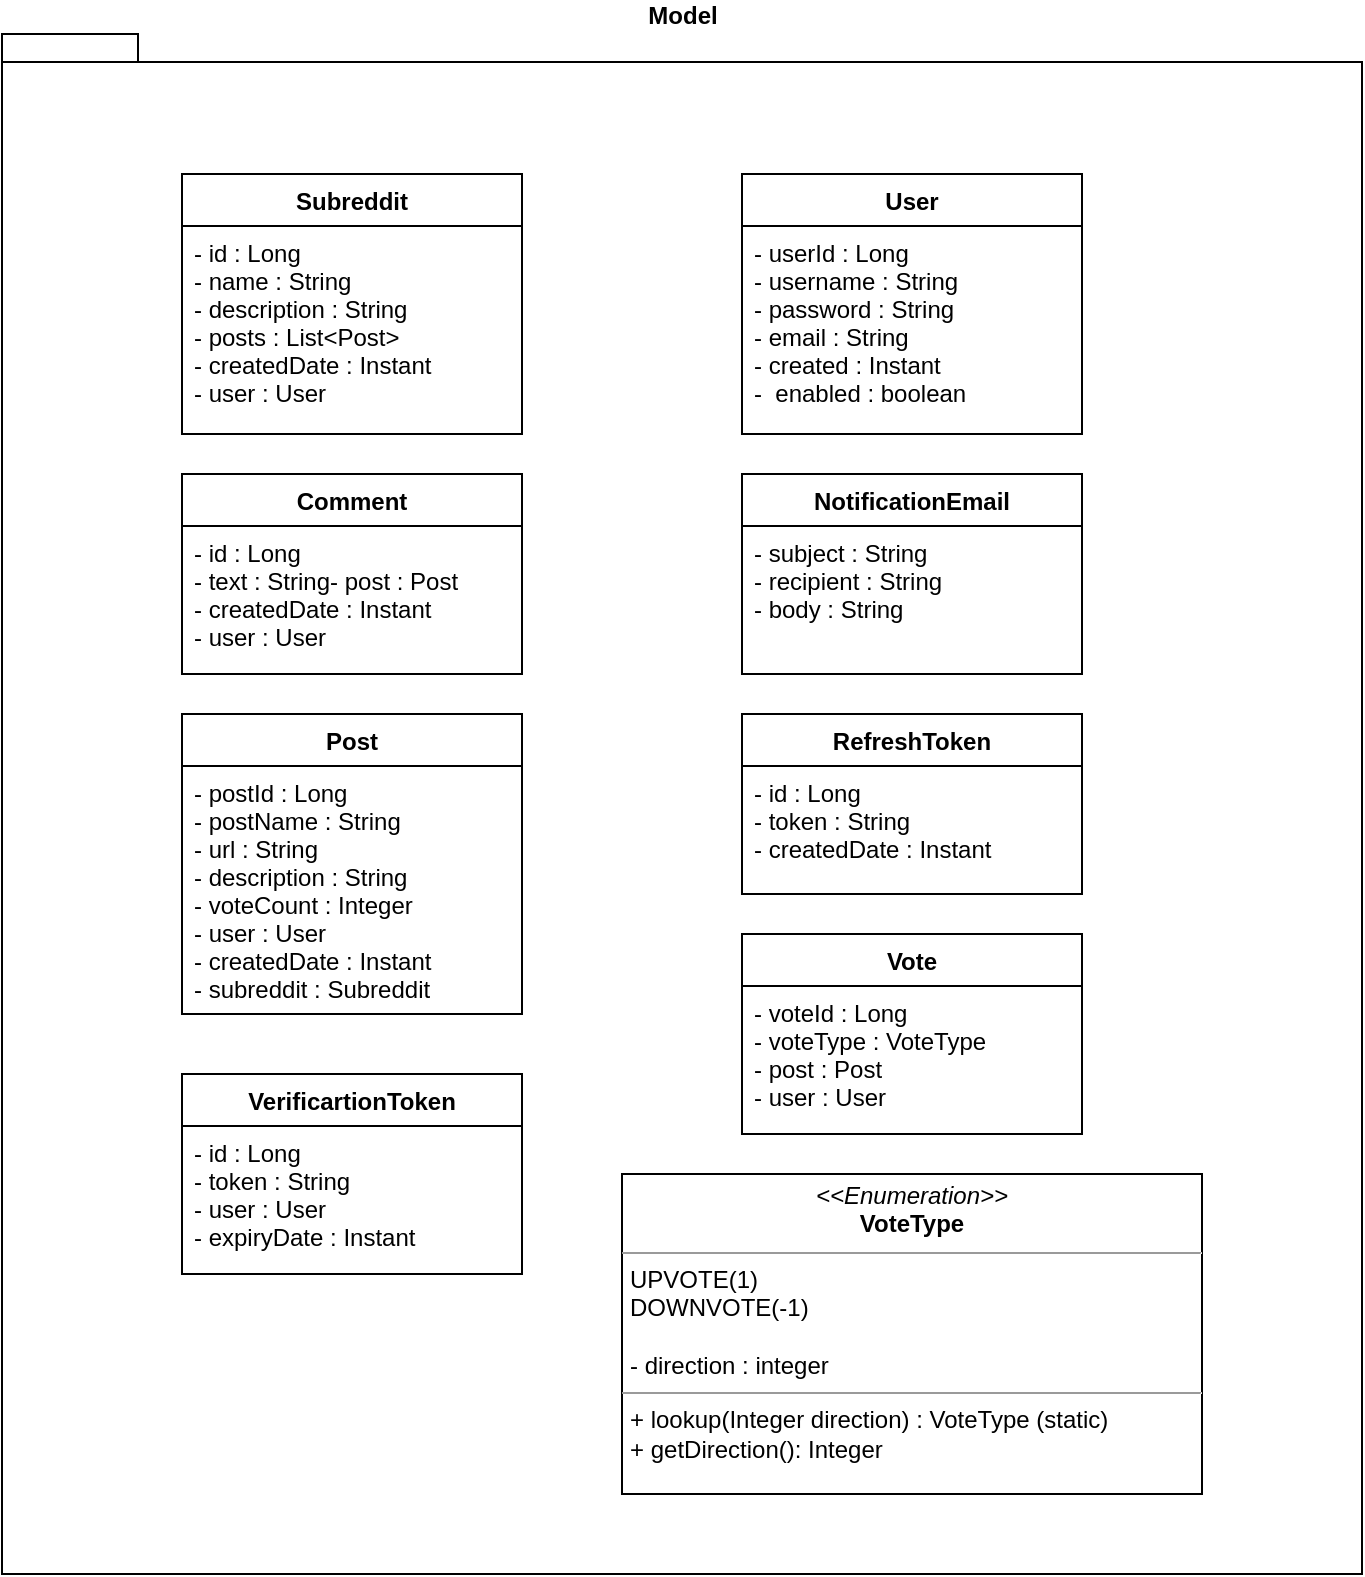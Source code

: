 <mxfile version="14.6.6" type="github" pages="8">
  <diagram id="C5RBs43oDa-KdzZeNtuy" name="Model">
    <mxGraphModel dx="870" dy="486" grid="1" gridSize="10" guides="1" tooltips="1" connect="1" arrows="1" fold="1" page="1" pageScale="1" pageWidth="827" pageHeight="1169" math="0" shadow="0">
      <root>
        <mxCell id="WIyWlLk6GJQsqaUBKTNV-0" />
        <mxCell id="WIyWlLk6GJQsqaUBKTNV-1" parent="WIyWlLk6GJQsqaUBKTNV-0" />
        <mxCell id="0" value="Model" style="shape=folder;fontStyle=1;spacingTop=10;tabWidth=40;tabHeight=14;tabPosition=left;html=1;fillColor=none;labelPosition=center;verticalLabelPosition=top;align=center;verticalAlign=bottom;" parent="WIyWlLk6GJQsqaUBKTNV-1" vertex="1">
          <mxGeometry x="74" y="40" width="680" height="770" as="geometry" />
        </mxCell>
        <mxCell id="KnY3R8ZpVALi4FLhmtvJ-1" value="Subreddit" style="swimlane;fontStyle=1;align=center;verticalAlign=top;childLayout=stackLayout;horizontal=1;startSize=26;horizontalStack=0;resizeParent=1;resizeParentMax=0;resizeLast=0;collapsible=1;marginBottom=0;" parent="WIyWlLk6GJQsqaUBKTNV-1" vertex="1">
          <mxGeometry x="164" y="110" width="170" height="130" as="geometry" />
        </mxCell>
        <mxCell id="KnY3R8ZpVALi4FLhmtvJ-2" value="- id : Long&#xa;- name : String&#xa;- description : String&#xa;- posts : List&lt;Post&gt;&#xa;- createdDate : Instant&#xa;- user : User&#xa;&#xa;" style="text;strokeColor=none;fillColor=none;align=left;verticalAlign=top;spacingLeft=4;spacingRight=4;overflow=hidden;rotatable=0;points=[[0,0.5],[1,0.5]];portConstraint=eastwest;" parent="KnY3R8ZpVALi4FLhmtvJ-1" vertex="1">
          <mxGeometry y="26" width="170" height="104" as="geometry" />
        </mxCell>
        <mxCell id="KnY3R8ZpVALi4FLhmtvJ-7" value="User" style="swimlane;fontStyle=1;align=center;verticalAlign=top;childLayout=stackLayout;horizontal=1;startSize=26;horizontalStack=0;resizeParent=1;resizeParentMax=0;resizeLast=0;collapsible=1;marginBottom=0;" parent="WIyWlLk6GJQsqaUBKTNV-1" vertex="1">
          <mxGeometry x="444" y="110" width="170" height="130" as="geometry" />
        </mxCell>
        <mxCell id="KnY3R8ZpVALi4FLhmtvJ-8" value="- userId : Long&#xa;- username : String&#xa;- password : String&#xa;- email : String&#xa;- created : Instant&#xa;-  enabled : boolean" style="text;strokeColor=none;fillColor=none;align=left;verticalAlign=top;spacingLeft=4;spacingRight=4;overflow=hidden;rotatable=0;points=[[0,0.5],[1,0.5]];portConstraint=eastwest;" parent="KnY3R8ZpVALi4FLhmtvJ-7" vertex="1">
          <mxGeometry y="26" width="170" height="104" as="geometry" />
        </mxCell>
        <mxCell id="KnY3R8ZpVALi4FLhmtvJ-10" value="Comment" style="swimlane;fontStyle=1;align=center;verticalAlign=top;childLayout=stackLayout;horizontal=1;startSize=26;horizontalStack=0;resizeParent=1;resizeParentMax=0;resizeLast=0;collapsible=1;marginBottom=0;" parent="WIyWlLk6GJQsqaUBKTNV-1" vertex="1">
          <mxGeometry x="164" y="260" width="170" height="100" as="geometry" />
        </mxCell>
        <mxCell id="KnY3R8ZpVALi4FLhmtvJ-11" value="- id : Long &#xa;- text : String- post : Post&#xa;- createdDate : Instant&#xa;- user : User" style="text;strokeColor=none;fillColor=none;align=left;verticalAlign=top;spacingLeft=4;spacingRight=4;overflow=hidden;rotatable=0;points=[[0,0.5],[1,0.5]];portConstraint=eastwest;" parent="KnY3R8ZpVALi4FLhmtvJ-10" vertex="1">
          <mxGeometry y="26" width="170" height="74" as="geometry" />
        </mxCell>
        <mxCell id="KnY3R8ZpVALi4FLhmtvJ-12" value="NotificationEmail" style="swimlane;fontStyle=1;align=center;verticalAlign=top;childLayout=stackLayout;horizontal=1;startSize=26;horizontalStack=0;resizeParent=1;resizeParentMax=0;resizeLast=0;collapsible=1;marginBottom=0;" parent="WIyWlLk6GJQsqaUBKTNV-1" vertex="1">
          <mxGeometry x="444" y="260" width="170" height="100" as="geometry" />
        </mxCell>
        <mxCell id="KnY3R8ZpVALi4FLhmtvJ-13" value="- subject : String&#xa;- recipient : String&#xa;- body : String" style="text;strokeColor=none;fillColor=none;align=left;verticalAlign=top;spacingLeft=4;spacingRight=4;overflow=hidden;rotatable=0;points=[[0,0.5],[1,0.5]];portConstraint=eastwest;" parent="KnY3R8ZpVALi4FLhmtvJ-12" vertex="1">
          <mxGeometry y="26" width="170" height="74" as="geometry" />
        </mxCell>
        <mxCell id="KnY3R8ZpVALi4FLhmtvJ-14" value="Post" style="swimlane;fontStyle=1;align=center;verticalAlign=top;childLayout=stackLayout;horizontal=1;startSize=26;horizontalStack=0;resizeParent=1;resizeParentMax=0;resizeLast=0;collapsible=1;marginBottom=0;" parent="WIyWlLk6GJQsqaUBKTNV-1" vertex="1">
          <mxGeometry x="164" y="380" width="170" height="150" as="geometry" />
        </mxCell>
        <mxCell id="KnY3R8ZpVALi4FLhmtvJ-15" value="- postId : Long&#xa;- postName : String&#xa;- url : String&#xa;- description : String&#xa;- voteCount : Integer&#xa;- user : User&#xa;- createdDate : Instant&#xa;- subreddit : Subreddit" style="text;strokeColor=none;fillColor=none;align=left;verticalAlign=top;spacingLeft=4;spacingRight=4;overflow=hidden;rotatable=0;points=[[0,0.5],[1,0.5]];portConstraint=eastwest;" parent="KnY3R8ZpVALi4FLhmtvJ-14" vertex="1">
          <mxGeometry y="26" width="170" height="124" as="geometry" />
        </mxCell>
        <mxCell id="KnY3R8ZpVALi4FLhmtvJ-16" value="RefreshToken" style="swimlane;fontStyle=1;align=center;verticalAlign=top;childLayout=stackLayout;horizontal=1;startSize=26;horizontalStack=0;resizeParent=1;resizeParentMax=0;resizeLast=0;collapsible=1;marginBottom=0;" parent="WIyWlLk6GJQsqaUBKTNV-1" vertex="1">
          <mxGeometry x="444" y="380" width="170" height="90" as="geometry" />
        </mxCell>
        <mxCell id="KnY3R8ZpVALi4FLhmtvJ-17" value="- id : Long&#xa;- token : String&#xa;- createdDate : Instant" style="text;strokeColor=none;fillColor=none;align=left;verticalAlign=top;spacingLeft=4;spacingRight=4;overflow=hidden;rotatable=0;points=[[0,0.5],[1,0.5]];portConstraint=eastwest;" parent="KnY3R8ZpVALi4FLhmtvJ-16" vertex="1">
          <mxGeometry y="26" width="170" height="64" as="geometry" />
        </mxCell>
        <mxCell id="KnY3R8ZpVALi4FLhmtvJ-18" value="VerificartionToken" style="swimlane;fontStyle=1;align=center;verticalAlign=top;childLayout=stackLayout;horizontal=1;startSize=26;horizontalStack=0;resizeParent=1;resizeParentMax=0;resizeLast=0;collapsible=1;marginBottom=0;" parent="WIyWlLk6GJQsqaUBKTNV-1" vertex="1">
          <mxGeometry x="164" y="560" width="170" height="100" as="geometry" />
        </mxCell>
        <mxCell id="KnY3R8ZpVALi4FLhmtvJ-19" value="- id : Long&#xa;- token : String&#xa;- user : User&#xa;- expiryDate : Instant" style="text;strokeColor=none;fillColor=none;align=left;verticalAlign=top;spacingLeft=4;spacingRight=4;overflow=hidden;rotatable=0;points=[[0,0.5],[1,0.5]];portConstraint=eastwest;" parent="KnY3R8ZpVALi4FLhmtvJ-18" vertex="1">
          <mxGeometry y="26" width="170" height="74" as="geometry" />
        </mxCell>
        <mxCell id="KnY3R8ZpVALi4FLhmtvJ-20" value="Vote" style="swimlane;fontStyle=1;align=center;verticalAlign=top;childLayout=stackLayout;horizontal=1;startSize=26;horizontalStack=0;resizeParent=1;resizeParentMax=0;resizeLast=0;collapsible=1;marginBottom=0;" parent="WIyWlLk6GJQsqaUBKTNV-1" vertex="1">
          <mxGeometry x="444" y="490" width="170" height="100" as="geometry" />
        </mxCell>
        <mxCell id="KnY3R8ZpVALi4FLhmtvJ-21" value="- voteId : Long  &#xa;- voteType : VoteType&#xa;- post : Post&#xa;- user : User" style="text;strokeColor=none;fillColor=none;align=left;verticalAlign=top;spacingLeft=4;spacingRight=4;overflow=hidden;rotatable=0;points=[[0,0.5],[1,0.5]];portConstraint=eastwest;" parent="KnY3R8ZpVALi4FLhmtvJ-20" vertex="1">
          <mxGeometry y="26" width="170" height="74" as="geometry" />
        </mxCell>
        <mxCell id="KnY3R8ZpVALi4FLhmtvJ-22" value="&lt;p style=&quot;margin: 0px ; margin-top: 4px ; text-align: center&quot;&gt;&lt;i&gt;&amp;lt;&amp;lt;Enumeration&amp;gt;&amp;gt;&lt;/i&gt;&lt;br&gt;&lt;b&gt;VoteType&lt;/b&gt;&lt;br&gt;&lt;/p&gt;&lt;hr size=&quot;1&quot;&gt;&lt;p style=&quot;margin: 0px ; margin-left: 4px&quot;&gt;UPVOTE(1)&lt;/p&gt;&lt;p style=&quot;margin: 0px ; margin-left: 4px&quot;&gt;DOWNVOTE(-1)&lt;/p&gt;&lt;p style=&quot;margin: 0px ; margin-left: 4px&quot;&gt;&lt;br&gt;&lt;/p&gt;&lt;p style=&quot;margin: 0px ; margin-left: 4px&quot;&gt;- direction : integer&lt;br&gt;&lt;/p&gt;&lt;hr size=&quot;1&quot;&gt;&lt;p style=&quot;margin: 0px ; margin-left: 4px&quot;&gt;+ lookup(Integer direction) : VoteType (static)&lt;br&gt;+ getDirection(): Integer&lt;/p&gt;" style="verticalAlign=top;align=left;overflow=fill;fontSize=12;fontFamily=Helvetica;html=1;" parent="WIyWlLk6GJQsqaUBKTNV-1" vertex="1">
          <mxGeometry x="384" y="610" width="290" height="160" as="geometry" />
        </mxCell>
      </root>
    </mxGraphModel>
  </diagram>
  <diagram id="HEXGnthWw732v94tsDh8" name="Config">
    <mxGraphModel dx="1262" dy="705" grid="1" gridSize="10" guides="1" tooltips="1" connect="1" arrows="1" fold="1" page="1" pageScale="1" pageWidth="850" pageHeight="1100" math="0" shadow="0">
      <root>
        <mxCell id="pS4A_rI_-h7oP0vUtP0x-0" />
        <mxCell id="pS4A_rI_-h7oP0vUtP0x-1" parent="pS4A_rI_-h7oP0vUtP0x-0" />
        <mxCell id="pS4A_rI_-h7oP0vUtP0x-6" value="config" style="shape=folder;fontStyle=1;spacingTop=10;tabWidth=40;tabHeight=14;tabPosition=left;html=1;fillColor=none;labelPosition=center;verticalLabelPosition=top;align=center;verticalAlign=bottom;" parent="pS4A_rI_-h7oP0vUtP0x-1" vertex="1">
          <mxGeometry x="160" y="140" width="530" height="310" as="geometry" />
        </mxCell>
        <mxCell id="pS4A_rI_-h7oP0vUtP0x-2" value="SecurityConfig" style="swimlane;fontStyle=1;align=center;verticalAlign=top;childLayout=stackLayout;horizontal=1;startSize=26;horizontalStack=0;resizeParent=1;resizeParentMax=0;resizeLast=0;collapsible=1;marginBottom=0;" parent="pS4A_rI_-h7oP0vUtP0x-1" vertex="1">
          <mxGeometry x="270" y="220" width="310" height="150" as="geometry" />
        </mxCell>
        <mxCell id="pS4A_rI_-h7oP0vUtP0x-3" value="- jwtAuthenticationFilter : JwtAuthenticationFilter (final)&#xa;- userDetailsService : UserDetailsService (final)&#xa;      &#xa;        " style="text;strokeColor=none;fillColor=none;align=left;verticalAlign=top;spacingLeft=4;spacingRight=4;overflow=hidden;rotatable=0;points=[[0,0.5],[1,0.5]];portConstraint=eastwest;" parent="pS4A_rI_-h7oP0vUtP0x-2" vertex="1">
          <mxGeometry y="26" width="310" height="44" as="geometry" />
        </mxCell>
        <mxCell id="pS4A_rI_-h7oP0vUtP0x-4" value="" style="line;strokeWidth=1;fillColor=none;align=left;verticalAlign=middle;spacingTop=-1;spacingLeft=3;spacingRight=3;rotatable=0;labelPosition=right;points=[];portConstraint=eastwest;" parent="pS4A_rI_-h7oP0vUtP0x-2" vertex="1">
          <mxGeometry y="70" width="310" height="8" as="geometry" />
        </mxCell>
        <mxCell id="pS4A_rI_-h7oP0vUtP0x-5" value="+ authenticationManagerBean() : AuthenticationManager&#xa;+ configure(HttpSecurity) : void&#xa;+ configureGlobal(AuthenticationManagerBuilder) : void&#xa;+ passwordEncoder() : PasswordEncoder" style="text;strokeColor=none;fillColor=none;align=left;verticalAlign=top;spacingLeft=4;spacingRight=4;overflow=hidden;rotatable=0;points=[[0,0.5],[1,0.5]];portConstraint=eastwest;" parent="pS4A_rI_-h7oP0vUtP0x-2" vertex="1">
          <mxGeometry y="78" width="310" height="72" as="geometry" />
        </mxCell>
      </root>
    </mxGraphModel>
  </diagram>
  <diagram id="n-oEsJHd89O_R0jhLwO5" name="Controller">
    <mxGraphModel dx="1485" dy="829" grid="1" gridSize="10" guides="1" tooltips="1" connect="1" arrows="1" fold="1" page="1" pageScale="1" pageWidth="850" pageHeight="1100" math="0" shadow="0">
      <root>
        <mxCell id="4rmOn85lnEX8rngLm29I-0" />
        <mxCell id="4rmOn85lnEX8rngLm29I-1" parent="4rmOn85lnEX8rngLm29I-0" />
        <mxCell id="4rmOn85lnEX8rngLm29I-23" value="Controller" style="shape=folder;fontStyle=1;spacingTop=10;tabWidth=40;tabHeight=14;tabPosition=left;html=1;fillColor=none;labelPosition=center;verticalLabelPosition=top;align=center;verticalAlign=bottom;" parent="4rmOn85lnEX8rngLm29I-1" vertex="1">
          <mxGeometry x="105" y="90" width="640" height="890" as="geometry" />
        </mxCell>
        <mxCell id="4rmOn85lnEX8rngLm29I-2" value="AuthController" style="swimlane;fontStyle=1;align=center;verticalAlign=top;childLayout=stackLayout;horizontal=1;startSize=26;horizontalStack=0;resizeParent=1;resizeParentMax=0;resizeLast=0;collapsible=1;marginBottom=0;fillColor=none;" parent="4rmOn85lnEX8rngLm29I-1" vertex="1">
          <mxGeometry x="235" y="150" width="380" height="160" as="geometry" />
        </mxCell>
        <mxCell id="4rmOn85lnEX8rngLm29I-3" value="- refreshTokenService : RefreshTokenService&#xa;- authService : AuthService&#xa;      &#xa;        " style="text;strokeColor=none;fillColor=none;align=left;verticalAlign=top;spacingLeft=4;spacingRight=4;overflow=hidden;rotatable=0;points=[[0,0.5],[1,0.5]];portConstraint=eastwest;" parent="4rmOn85lnEX8rngLm29I-2" vertex="1">
          <mxGeometry y="26" width="380" height="44" as="geometry" />
        </mxCell>
        <mxCell id="4rmOn85lnEX8rngLm29I-4" value="" style="line;strokeWidth=1;fillColor=none;align=left;verticalAlign=middle;spacingTop=-1;spacingLeft=3;spacingRight=3;rotatable=0;labelPosition=right;points=[];portConstraint=eastwest;" parent="4rmOn85lnEX8rngLm29I-2" vertex="1">
          <mxGeometry y="70" width="380" height="8" as="geometry" />
        </mxCell>
        <mxCell id="4rmOn85lnEX8rngLm29I-5" value="+ signup(RegisterRequest) : ResponseEntity&lt;String&gt; &#xa;+ verifyAccount(String) : ResponseEntity&lt;String&gt;&#xa;+ login(LoginRequest) : AuthenticationResponse&#xa;+ refreshTokens(RefreshTokenRequest) : AuthenticationResponse&#xa;+ logout(RefreshTokenRequest) : ResponseEntity&lt;String&gt;" style="text;strokeColor=none;fillColor=none;align=left;verticalAlign=top;spacingLeft=4;spacingRight=4;overflow=hidden;rotatable=0;points=[[0,0.5],[1,0.5]];portConstraint=eastwest;" parent="4rmOn85lnEX8rngLm29I-2" vertex="1">
          <mxGeometry y="78" width="380" height="82" as="geometry" />
        </mxCell>
        <mxCell id="4rmOn85lnEX8rngLm29I-6" value="CommentController" style="swimlane;fontStyle=1;align=center;verticalAlign=top;childLayout=stackLayout;horizontal=1;startSize=26;horizontalStack=0;resizeParent=1;resizeParentMax=0;resizeLast=0;collapsible=1;marginBottom=0;fillColor=none;" parent="4rmOn85lnEX8rngLm29I-1" vertex="1">
          <mxGeometry x="215" y="340" width="420" height="120" as="geometry" />
        </mxCell>
        <mxCell id="4rmOn85lnEX8rngLm29I-7" value="- commentService : CommentService" style="text;strokeColor=none;fillColor=none;align=left;verticalAlign=top;spacingLeft=4;spacingRight=4;overflow=hidden;rotatable=0;points=[[0,0.5],[1,0.5]];portConstraint=eastwest;" parent="4rmOn85lnEX8rngLm29I-6" vertex="1">
          <mxGeometry y="26" width="420" height="24" as="geometry" />
        </mxCell>
        <mxCell id="4rmOn85lnEX8rngLm29I-8" value="" style="line;strokeWidth=1;fillColor=none;align=left;verticalAlign=middle;spacingTop=-1;spacingLeft=3;spacingRight=3;rotatable=0;labelPosition=right;points=[];portConstraint=eastwest;" parent="4rmOn85lnEX8rngLm29I-6" vertex="1">
          <mxGeometry y="50" width="420" height="8" as="geometry" />
        </mxCell>
        <mxCell id="4rmOn85lnEX8rngLm29I-9" value="+ createComment(CommentsDto) : ResponseEntity&lt;Void&gt; &#xa;+ getAllCommentsForPost(Long) : ResponseEntity&lt;List&lt;CommentsDto&gt;&gt;&#xa;+ getAllCommentsForUser(String) : ResponseEntity&lt;List&lt;CommentsDto&gt;&gt;" style="text;strokeColor=none;fillColor=none;align=left;verticalAlign=top;spacingLeft=4;spacingRight=4;overflow=hidden;rotatable=0;points=[[0,0.5],[1,0.5]];portConstraint=eastwest;" parent="4rmOn85lnEX8rngLm29I-6" vertex="1">
          <mxGeometry y="58" width="420" height="62" as="geometry" />
        </mxCell>
        <mxCell id="4rmOn85lnEX8rngLm29I-11" value="PostController" style="swimlane;fontStyle=1;align=center;verticalAlign=top;childLayout=stackLayout;horizontal=1;startSize=26;horizontalStack=0;resizeParent=1;resizeParentMax=0;resizeLast=0;collapsible=1;marginBottom=0;fillColor=none;" parent="4rmOn85lnEX8rngLm29I-1" vertex="1">
          <mxGeometry x="215" y="490" width="420" height="140" as="geometry" />
        </mxCell>
        <mxCell id="4rmOn85lnEX8rngLm29I-12" value="- postService : PostService" style="text;strokeColor=none;fillColor=none;align=left;verticalAlign=top;spacingLeft=4;spacingRight=4;overflow=hidden;rotatable=0;points=[[0,0.5],[1,0.5]];portConstraint=eastwest;" parent="4rmOn85lnEX8rngLm29I-11" vertex="1">
          <mxGeometry y="26" width="420" height="24" as="geometry" />
        </mxCell>
        <mxCell id="4rmOn85lnEX8rngLm29I-13" value="" style="line;strokeWidth=1;fillColor=none;align=left;verticalAlign=middle;spacingTop=-1;spacingLeft=3;spacingRight=3;rotatable=0;labelPosition=right;points=[];portConstraint=eastwest;" parent="4rmOn85lnEX8rngLm29I-11" vertex="1">
          <mxGeometry y="50" width="420" height="8" as="geometry" />
        </mxCell>
        <mxCell id="4rmOn85lnEX8rngLm29I-14" value="+ createPost(PostRequest) : ResponseEntity&lt;Void&gt; &#xa;+ getAllPosts() : ResponseEntity&lt;List&lt;PostResponse&gt;&gt;&#xa;+ getPost(Long) : ResponseEntity&lt;PostResponse&gt;&#xa;+ getPostsBySubreddit(Long) : ResponseEntity&lt;List&lt;PostResponse&gt;&gt;&#xa;+ getPostsByUsername(String) : ResponseEntity&lt;List&lt;PostResponse&gt;&gt;&#xa;" style="text;strokeColor=none;fillColor=none;align=left;verticalAlign=top;spacingLeft=4;spacingRight=4;overflow=hidden;rotatable=0;points=[[0,0.5],[1,0.5]];portConstraint=eastwest;" parent="4rmOn85lnEX8rngLm29I-11" vertex="1">
          <mxGeometry y="58" width="420" height="82" as="geometry" />
        </mxCell>
        <mxCell id="4rmOn85lnEX8rngLm29I-15" value="SubredditController" style="swimlane;fontStyle=1;align=center;verticalAlign=top;childLayout=stackLayout;horizontal=1;startSize=26;horizontalStack=0;resizeParent=1;resizeParentMax=0;resizeLast=0;collapsible=1;marginBottom=0;fillColor=none;" parent="4rmOn85lnEX8rngLm29I-1" vertex="1">
          <mxGeometry x="215" y="670" width="420" height="110" as="geometry" />
        </mxCell>
        <mxCell id="4rmOn85lnEX8rngLm29I-16" value="- subredditService : SubredditService" style="text;strokeColor=none;fillColor=none;align=left;verticalAlign=top;spacingLeft=4;spacingRight=4;overflow=hidden;rotatable=0;points=[[0,0.5],[1,0.5]];portConstraint=eastwest;" parent="4rmOn85lnEX8rngLm29I-15" vertex="1">
          <mxGeometry y="26" width="420" height="24" as="geometry" />
        </mxCell>
        <mxCell id="4rmOn85lnEX8rngLm29I-17" value="" style="line;strokeWidth=1;fillColor=none;align=left;verticalAlign=middle;spacingTop=-1;spacingLeft=3;spacingRight=3;rotatable=0;labelPosition=right;points=[];portConstraint=eastwest;" parent="4rmOn85lnEX8rngLm29I-15" vertex="1">
          <mxGeometry y="50" width="420" height="8" as="geometry" />
        </mxCell>
        <mxCell id="4rmOn85lnEX8rngLm29I-18" value="+ createSubreddit(SubredditDto) : ResponseEntity&lt;SubredditDto&gt; &#xa;+ getAllSubreddits() : ResponseEntity&lt;List&lt;SubredditDto&gt;&gt;&#xa;+ getSubreddit(Long) : ResponseEntity&lt;SubredditDto&gt;&#xa;" style="text;strokeColor=none;fillColor=none;align=left;verticalAlign=top;spacingLeft=4;spacingRight=4;overflow=hidden;rotatable=0;points=[[0,0.5],[1,0.5]];portConstraint=eastwest;" parent="4rmOn85lnEX8rngLm29I-15" vertex="1">
          <mxGeometry y="58" width="420" height="52" as="geometry" />
        </mxCell>
        <mxCell id="4rmOn85lnEX8rngLm29I-19" value="VoteController" style="swimlane;fontStyle=1;align=center;verticalAlign=top;childLayout=stackLayout;horizontal=1;startSize=26;horizontalStack=0;resizeParent=1;resizeParentMax=0;resizeLast=0;collapsible=1;marginBottom=0;fillColor=none;" parent="4rmOn85lnEX8rngLm29I-1" vertex="1">
          <mxGeometry x="215" y="810" width="420" height="80" as="geometry" />
        </mxCell>
        <mxCell id="4rmOn85lnEX8rngLm29I-20" value="- voteService : VoteService" style="text;strokeColor=none;fillColor=none;align=left;verticalAlign=top;spacingLeft=4;spacingRight=4;overflow=hidden;rotatable=0;points=[[0,0.5],[1,0.5]];portConstraint=eastwest;" parent="4rmOn85lnEX8rngLm29I-19" vertex="1">
          <mxGeometry y="26" width="420" height="24" as="geometry" />
        </mxCell>
        <mxCell id="4rmOn85lnEX8rngLm29I-21" value="" style="line;strokeWidth=1;fillColor=none;align=left;verticalAlign=middle;spacingTop=-1;spacingLeft=3;spacingRight=3;rotatable=0;labelPosition=right;points=[];portConstraint=eastwest;" parent="4rmOn85lnEX8rngLm29I-19" vertex="1">
          <mxGeometry y="50" width="420" height="8" as="geometry" />
        </mxCell>
        <mxCell id="4rmOn85lnEX8rngLm29I-22" value="+ vote(VoteDto) : ResponseEntity&lt;Void&gt; &#xa;" style="text;strokeColor=none;fillColor=none;align=left;verticalAlign=top;spacingLeft=4;spacingRight=4;overflow=hidden;rotatable=0;points=[[0,0.5],[1,0.5]];portConstraint=eastwest;" parent="4rmOn85lnEX8rngLm29I-19" vertex="1">
          <mxGeometry y="58" width="420" height="22" as="geometry" />
        </mxCell>
      </root>
    </mxGraphModel>
  </diagram>
  <diagram id="PbhUX7Ou6QgnAsNvt9yy" name="Dto">
    <mxGraphModel dx="1262" dy="705" grid="1" gridSize="10" guides="1" tooltips="1" connect="1" arrows="1" fold="1" page="1" pageScale="1" pageWidth="850" pageHeight="1100" math="0" shadow="0">
      <root>
        <mxCell id="w8XLkLZqVBeqwFVxcJ1r-0" />
        <mxCell id="w8XLkLZqVBeqwFVxcJ1r-1" parent="w8XLkLZqVBeqwFVxcJ1r-0" />
        <mxCell id="w8XLkLZqVBeqwFVxcJ1r-2" value="AuthenticationResponse" style="swimlane;fontStyle=1;align=center;verticalAlign=top;childLayout=stackLayout;horizontal=1;startSize=26;horizontalStack=0;resizeParent=1;resizeParentMax=0;resizeLast=0;collapsible=1;marginBottom=0;fillColor=none;" parent="w8XLkLZqVBeqwFVxcJ1r-1" vertex="1">
          <mxGeometry x="245" y="120" width="170" height="90" as="geometry" />
        </mxCell>
        <mxCell id="w8XLkLZqVBeqwFVxcJ1r-3" value="- refreshToken : String&#xa;      - expiresAt : Instant&#xa;      - username : String&#xa;- authenticationToken : String&#xa;      &#xa;        " style="text;strokeColor=none;fillColor=none;align=left;verticalAlign=top;spacingLeft=4;spacingRight=4;overflow=hidden;rotatable=0;points=[[0,0.5],[1,0.5]];portConstraint=eastwest;" parent="w8XLkLZqVBeqwFVxcJ1r-2" vertex="1">
          <mxGeometry y="26" width="170" height="64" as="geometry" />
        </mxCell>
        <mxCell id="w8XLkLZqVBeqwFVxcJ1r-6" value="CommentsDto" style="swimlane;fontStyle=1;align=center;verticalAlign=top;childLayout=stackLayout;horizontal=1;startSize=26;horizontalStack=0;resizeParent=1;resizeParentMax=0;resizeLast=0;collapsible=1;marginBottom=0;fillColor=none;" parent="w8XLkLZqVBeqwFVxcJ1r-1" vertex="1">
          <mxGeometry x="245" y="240" width="170" height="110" as="geometry" />
        </mxCell>
        <mxCell id="w8XLkLZqVBeqwFVxcJ1r-7" value="- id : Long&#xa;- postId : Long&#xa;      - createdDate : Instant&#xa;      - text : String&#xa;      - userName : String&#xa;&#xa;      &#xa;        " style="text;strokeColor=none;fillColor=none;align=left;verticalAlign=top;spacingLeft=4;spacingRight=4;overflow=hidden;rotatable=0;points=[[0,0.5],[1,0.5]];portConstraint=eastwest;" parent="w8XLkLZqVBeqwFVxcJ1r-6" vertex="1">
          <mxGeometry y="26" width="170" height="84" as="geometry" />
        </mxCell>
        <mxCell id="w8XLkLZqVBeqwFVxcJ1r-8" value="LoginRequest" style="swimlane;fontStyle=1;align=center;verticalAlign=top;childLayout=stackLayout;horizontal=1;startSize=26;horizontalStack=0;resizeParent=1;resizeParentMax=0;resizeLast=0;collapsible=1;marginBottom=0;fillColor=none;" parent="w8XLkLZqVBeqwFVxcJ1r-1" vertex="1">
          <mxGeometry x="435" y="120" width="170" height="70" as="geometry" />
        </mxCell>
        <mxCell id="w8XLkLZqVBeqwFVxcJ1r-9" value="- username : String&#xa;- password : String&#xa;&#xa;      &#xa;        " style="text;strokeColor=none;fillColor=none;align=left;verticalAlign=top;spacingLeft=4;spacingRight=4;overflow=hidden;rotatable=0;points=[[0,0.5],[1,0.5]];portConstraint=eastwest;" parent="w8XLkLZqVBeqwFVxcJ1r-8" vertex="1">
          <mxGeometry y="26" width="170" height="44" as="geometry" />
        </mxCell>
        <mxCell id="w8XLkLZqVBeqwFVxcJ1r-10" value="LogoutRequest" style="swimlane;fontStyle=1;align=center;verticalAlign=top;childLayout=stackLayout;horizontal=1;startSize=26;horizontalStack=0;resizeParent=1;resizeParentMax=0;resizeLast=0;collapsible=1;marginBottom=0;fillColor=none;" parent="w8XLkLZqVBeqwFVxcJ1r-1" vertex="1">
          <mxGeometry x="435" y="210" width="170" height="50" as="geometry" />
        </mxCell>
        <mxCell id="w8XLkLZqVBeqwFVxcJ1r-11" value="- refreshToken : String&#xa;&#xa;      &#xa;        " style="text;strokeColor=none;fillColor=none;align=left;verticalAlign=top;spacingLeft=4;spacingRight=4;overflow=hidden;rotatable=0;points=[[0,0.5],[1,0.5]];portConstraint=eastwest;" parent="w8XLkLZqVBeqwFVxcJ1r-10" vertex="1">
          <mxGeometry y="26" width="170" height="24" as="geometry" />
        </mxCell>
        <mxCell id="w8XLkLZqVBeqwFVxcJ1r-12" value="PostRequest" style="swimlane;fontStyle=1;align=center;verticalAlign=top;childLayout=stackLayout;horizontal=1;startSize=26;horizontalStack=0;resizeParent=1;resizeParentMax=0;resizeLast=0;collapsible=1;marginBottom=0;fillColor=none;" parent="w8XLkLZqVBeqwFVxcJ1r-1" vertex="1">
          <mxGeometry x="435" y="280" width="170" height="110" as="geometry" />
        </mxCell>
        <mxCell id="w8XLkLZqVBeqwFVxcJ1r-13" value="- postId : Long&#xa;- subredditName : String&#xa;- postName : String&#xa;      - url : String&#xa;        - description : String&#xa;        " style="text;strokeColor=none;fillColor=none;align=left;verticalAlign=top;spacingLeft=4;spacingRight=4;overflow=hidden;rotatable=0;points=[[0,0.5],[1,0.5]];portConstraint=eastwest;" parent="w8XLkLZqVBeqwFVxcJ1r-12" vertex="1">
          <mxGeometry y="26" width="170" height="84" as="geometry" />
        </mxCell>
        <mxCell id="w8XLkLZqVBeqwFVxcJ1r-14" value="PostResponse" style="swimlane;fontStyle=1;align=center;verticalAlign=top;childLayout=stackLayout;horizontal=1;startSize=26;horizontalStack=0;resizeParent=1;resizeParentMax=0;resizeLast=0;collapsible=1;marginBottom=0;fillColor=none;" parent="w8XLkLZqVBeqwFVxcJ1r-1" vertex="1">
          <mxGeometry x="245" y="380" width="170" height="190" as="geometry" />
        </mxCell>
        <mxCell id="w8XLkLZqVBeqwFVxcJ1r-15" value="- id : Long&#xa;- postName : String&#xa;- url : String&#xa;- description : String&#xa;- userName : String&#xa;- subredditName : String&#xa;- voteCount : Integer&#xa;- commentCount : Integer&#xa;- duration : String&#xa;- upVote : boolean&#xa;        -  downVote : boolean&#xa;      &#xa;        " style="text;strokeColor=none;fillColor=none;align=left;verticalAlign=top;spacingLeft=4;spacingRight=4;overflow=hidden;rotatable=0;points=[[0,0.5],[1,0.5]];portConstraint=eastwest;" parent="w8XLkLZqVBeqwFVxcJ1r-14" vertex="1">
          <mxGeometry y="26" width="170" height="164" as="geometry" />
        </mxCell>
        <mxCell id="w8XLkLZqVBeqwFVxcJ1r-16" value="RefreshTokenRequest" style="swimlane;fontStyle=1;align=center;verticalAlign=top;childLayout=stackLayout;horizontal=1;startSize=26;horizontalStack=0;resizeParent=1;resizeParentMax=0;resizeLast=0;collapsible=1;marginBottom=0;fillColor=none;" parent="w8XLkLZqVBeqwFVxcJ1r-1" vertex="1">
          <mxGeometry x="435" y="410" width="170" height="70" as="geometry" />
        </mxCell>
        <mxCell id="w8XLkLZqVBeqwFVxcJ1r-17" value="- refreshToken : String&#xa;- username : String&#xa;      &#xa;        " style="text;strokeColor=none;fillColor=none;align=left;verticalAlign=top;spacingLeft=4;spacingRight=4;overflow=hidden;rotatable=0;points=[[0,0.5],[1,0.5]];portConstraint=eastwest;" parent="w8XLkLZqVBeqwFVxcJ1r-16" vertex="1">
          <mxGeometry y="26" width="170" height="44" as="geometry" />
        </mxCell>
        <mxCell id="w8XLkLZqVBeqwFVxcJ1r-18" value="RegisterRequest" style="swimlane;fontStyle=1;align=center;verticalAlign=top;childLayout=stackLayout;horizontal=1;startSize=26;horizontalStack=0;resizeParent=1;resizeParentMax=0;resizeLast=0;collapsible=1;marginBottom=0;fillColor=none;" parent="w8XLkLZqVBeqwFVxcJ1r-1" vertex="1">
          <mxGeometry x="245" y="590" width="170" height="80" as="geometry" />
        </mxCell>
        <mxCell id="w8XLkLZqVBeqwFVxcJ1r-19" value="- email : String&#xa;- username : String&#xa;- password : String&#xa;" style="text;strokeColor=none;fillColor=none;align=left;verticalAlign=top;spacingLeft=4;spacingRight=4;overflow=hidden;rotatable=0;points=[[0,0.5],[1,0.5]];portConstraint=eastwest;" parent="w8XLkLZqVBeqwFVxcJ1r-18" vertex="1">
          <mxGeometry y="26" width="170" height="54" as="geometry" />
        </mxCell>
        <mxCell id="w8XLkLZqVBeqwFVxcJ1r-20" value="SubredditDto" style="swimlane;fontStyle=1;align=center;verticalAlign=top;childLayout=stackLayout;horizontal=1;startSize=26;horizontalStack=0;resizeParent=1;resizeParentMax=0;resizeLast=0;collapsible=1;marginBottom=0;fillColor=none;" parent="w8XLkLZqVBeqwFVxcJ1r-1" vertex="1">
          <mxGeometry x="435" y="500" width="170" height="90" as="geometry" />
        </mxCell>
        <mxCell id="w8XLkLZqVBeqwFVxcJ1r-21" value="- id : Long&#xa;- name : String&#xa;- description : String&#xa;- numberOfPosts : Integer&#xa;" style="text;strokeColor=none;fillColor=none;align=left;verticalAlign=top;spacingLeft=4;spacingRight=4;overflow=hidden;rotatable=0;points=[[0,0.5],[1,0.5]];portConstraint=eastwest;" parent="w8XLkLZqVBeqwFVxcJ1r-20" vertex="1">
          <mxGeometry y="26" width="170" height="64" as="geometry" />
        </mxCell>
        <mxCell id="w8XLkLZqVBeqwFVxcJ1r-23" value="VoteDto" style="swimlane;fontStyle=1;align=center;verticalAlign=top;childLayout=stackLayout;horizontal=1;startSize=26;horizontalStack=0;resizeParent=1;resizeParentMax=0;resizeLast=0;collapsible=1;marginBottom=0;fillColor=none;" parent="w8XLkLZqVBeqwFVxcJ1r-1" vertex="1">
          <mxGeometry x="435" y="610" width="170" height="80" as="geometry" />
        </mxCell>
        <mxCell id="w8XLkLZqVBeqwFVxcJ1r-24" value="- voteType : VoteType&#xa;- postId : Long&#xa;" style="text;strokeColor=none;fillColor=none;align=left;verticalAlign=top;spacingLeft=4;spacingRight=4;overflow=hidden;rotatable=0;points=[[0,0.5],[1,0.5]];portConstraint=eastwest;" parent="w8XLkLZqVBeqwFVxcJ1r-23" vertex="1">
          <mxGeometry y="26" width="170" height="54" as="geometry" />
        </mxCell>
        <mxCell id="w8XLkLZqVBeqwFVxcJ1r-25" value="Dto" style="shape=folder;fontStyle=1;spacingTop=10;tabWidth=40;tabHeight=14;tabPosition=left;html=1;fillColor=none;labelPosition=center;verticalLabelPosition=top;align=center;verticalAlign=bottom;" parent="w8XLkLZqVBeqwFVxcJ1r-1" vertex="1">
          <mxGeometry x="165" y="70" width="520" height="650" as="geometry" />
        </mxCell>
      </root>
    </mxGraphModel>
  </diagram>
  <diagram id="SttMajn-Shg_IEkns1Pp" name="Mapper">
    <mxGraphModel dx="1052" dy="588" grid="1" gridSize="10" guides="1" tooltips="1" connect="1" arrows="1" fold="1" page="1" pageScale="1" pageWidth="850" pageHeight="1100" math="0" shadow="0">
      <root>
        <mxCell id="Kdtzb5NyLFzLG8CRM7Xl-0" />
        <mxCell id="Kdtzb5NyLFzLG8CRM7Xl-1" parent="Kdtzb5NyLFzLG8CRM7Xl-0" />
        <mxCell id="Kdtzb5NyLFzLG8CRM7Xl-2" value="&lt;p style=&quot;margin: 0px ; margin-top: 4px ; text-align: center&quot;&gt;&lt;i&gt;&amp;lt;&amp;lt;Interface&amp;gt;&amp;gt;&lt;/i&gt;&lt;br&gt;&lt;b&gt;CommentMapper&lt;/b&gt;&lt;/p&gt;&lt;br&gt;&lt;hr size=&quot;1&quot;&gt;&lt;div&gt;+ map(CommentsDto) : Comment&lt;/div&gt;&lt;div&gt;+ mapToDto(Comment) : CommentDto&lt;br&gt;&lt;/div&gt;" style="verticalAlign=top;align=left;overflow=fill;fontSize=12;fontFamily=Helvetica;html=1;" vertex="1" parent="Kdtzb5NyLFzLG8CRM7Xl-1">
          <mxGeometry x="308" y="160" width="230" height="110" as="geometry" />
        </mxCell>
        <mxCell id="Kdtzb5NyLFzLG8CRM7Xl-3" value="&lt;p style=&quot;margin: 0px ; margin-top: 4px ; text-align: center&quot;&gt;&lt;i&gt;&amp;lt;&amp;lt;Interface&amp;gt;&amp;gt;&lt;/i&gt;&lt;br&gt;&lt;b&gt;PostMapper&lt;/b&gt;&lt;br&gt;&lt;/p&gt;&lt;br&gt;&lt;hr size=&quot;1&quot;&gt;&lt;div&gt;+ map(PostRequest, Subreddit, User) : Post&lt;/div&gt;&lt;div&gt;+ mapToDto(Post) : PostResponse&lt;/div&gt;&lt;div&gt;+ commetnCount(Post) : Integer&lt;br&gt;&lt;/div&gt;" style="verticalAlign=top;align=left;overflow=fill;fontSize=12;fontFamily=Helvetica;html=1;" vertex="1" parent="Kdtzb5NyLFzLG8CRM7Xl-1">
          <mxGeometry x="303" y="310" width="240" height="110" as="geometry" />
        </mxCell>
        <mxCell id="Kdtzb5NyLFzLG8CRM7Xl-4" value="&lt;p style=&quot;margin: 0px ; margin-top: 4px ; text-align: center&quot;&gt;&lt;i&gt;&amp;lt;&amp;lt;Interface&amp;gt;&amp;gt;&lt;/i&gt;&lt;br&gt;&lt;b&gt;SubredditMapper&lt;/b&gt;&lt;br&gt;&lt;/p&gt;&lt;br&gt;&lt;hr size=&quot;1&quot;&gt;&lt;div&gt;+ map(SubredditDto) : Subreddit&lt;/div&gt;&lt;div&gt;+ mapToDto(Subreddit) : SubredditDto&lt;br&gt;&lt;/div&gt;&lt;div&gt;+ mapPost(List&amp;lt;Post&amp;gt;) : Integer&lt;br&gt;&lt;/div&gt;" style="verticalAlign=top;align=left;overflow=fill;fontSize=12;fontFamily=Helvetica;html=1;" vertex="1" parent="Kdtzb5NyLFzLG8CRM7Xl-1">
          <mxGeometry x="305" y="460" width="240" height="110" as="geometry" />
        </mxCell>
        <mxCell id="PxMTeRyRcOY3SBnY59wy-0" value="Mapper" style="shape=folder;fontStyle=1;spacingTop=10;tabWidth=40;tabHeight=14;tabPosition=left;fillColor=none;labelPosition=center;verticalLabelPosition=top;align=center;verticalAlign=bottom;" vertex="1" parent="Kdtzb5NyLFzLG8CRM7Xl-1">
          <mxGeometry x="210" y="120" width="430" height="480" as="geometry" />
        </mxCell>
      </root>
    </mxGraphModel>
  </diagram>
  <diagram id="rvX0eegBtupIBLk0jruh" name="Repository">
    <mxGraphModel dx="1485" dy="829" grid="1" gridSize="10" guides="1" tooltips="1" connect="1" arrows="1" fold="1" page="1" pageScale="1" pageWidth="850" pageHeight="1100" math="0" shadow="0">
      <root>
        <mxCell id="a8ncxN7JEpwucMKLH1a1-0" />
        <mxCell id="a8ncxN7JEpwucMKLH1a1-1" parent="a8ncxN7JEpwucMKLH1a1-0" />
        <mxCell id="a8ncxN7JEpwucMKLH1a1-2" value="&lt;p style=&quot;margin: 0px ; margin-top: 4px ; text-align: center&quot;&gt;&lt;i&gt;&amp;lt;&amp;lt;Interface&amp;gt;&amp;gt;&lt;/i&gt;&lt;br&gt;&lt;b&gt;JpaRepository&amp;lt;T, ID&amp;gt;&lt;br&gt;&lt;/b&gt;&lt;/p&gt;" style="verticalAlign=top;align=left;overflow=fill;fontSize=12;fontFamily=Helvetica;html=1;" vertex="1" parent="a8ncxN7JEpwucMKLH1a1-1">
          <mxGeometry x="330" y="230" width="190" height="40" as="geometry" />
        </mxCell>
        <mxCell id="a8ncxN7JEpwucMKLH1a1-3" value="Extends" style="endArrow=block;endSize=16;endFill=0;html=1;entryX=0.5;entryY=1;entryDx=0;entryDy=0;exitX=0.527;exitY=0.022;exitDx=0;exitDy=0;exitPerimeter=0;" edge="1" parent="a8ncxN7JEpwucMKLH1a1-1" source="a8ncxN7JEpwucMKLH1a1-11" target="a8ncxN7JEpwucMKLH1a1-2">
          <mxGeometry width="160" relative="1" as="geometry">
            <mxPoint x="425" y="760" as="sourcePoint" />
            <mxPoint x="410" y="410" as="targetPoint" />
          </mxGeometry>
        </mxCell>
        <mxCell id="a8ncxN7JEpwucMKLH1a1-4" value="&lt;p style=&quot;margin: 0px ; margin-top: 4px ; text-align: center&quot;&gt;&lt;i&gt;&amp;lt;&amp;lt;Interface&amp;gt;&amp;gt;&lt;/i&gt;&lt;br&gt;&lt;b&gt;CommentRepository&lt;/b&gt;&lt;br&gt;&lt;/p&gt;&lt;br&gt;&lt;hr size=&quot;1&quot;&gt;&lt;p style=&quot;margin: 0px ; margin-left: 4px&quot;&gt;+ findByPost(Post) : List&amp;lt;Comment&amp;gt;&lt;br&gt;+ findAllByUser(User): List&amp;lt;Comment&amp;gt;&lt;/p&gt;" style="verticalAlign=top;align=left;overflow=fill;fontSize=12;fontFamily=Helvetica;html=1;" vertex="1" parent="a8ncxN7JEpwucMKLH1a1-1">
          <mxGeometry x="80" y="380" width="220" height="90" as="geometry" />
        </mxCell>
        <mxCell id="a8ncxN7JEpwucMKLH1a1-6" value="&lt;p style=&quot;margin: 0px ; margin-top: 4px ; text-align: center&quot;&gt;&lt;i&gt;&amp;lt;&amp;lt;Interface&amp;gt;&amp;gt;&lt;/i&gt;&lt;br&gt;&lt;b&gt;PostRepository&lt;/b&gt;&lt;br&gt;&lt;/p&gt;&lt;br&gt;&lt;hr size=&quot;1&quot;&gt;&lt;p style=&quot;margin: 0px ; margin-left: 4px&quot;&gt;+ &lt;span class=&quot;pl-en&quot;&gt;&lt;span class=&quot;pl-token&quot;&gt;findAllBySubreddit&lt;/span&gt;&lt;/span&gt;(Subreddit) : List&amp;lt;Post&amp;gt;&lt;br&gt;+ findAllByUser(User): List&amp;lt;Post&amp;gt;&lt;/p&gt;" style="verticalAlign=top;align=left;overflow=fill;fontSize=12;fontFamily=Helvetica;html=1;" vertex="1" parent="a8ncxN7JEpwucMKLH1a1-1">
          <mxGeometry x="540" y="380" width="240" height="90" as="geometry" />
        </mxCell>
        <mxCell id="a8ncxN7JEpwucMKLH1a1-7" value="&lt;p style=&quot;margin: 0px ; margin-top: 4px ; text-align: center&quot;&gt;&lt;i&gt;&amp;lt;&amp;lt;Interface&amp;gt;&amp;gt;&lt;/i&gt;&lt;br&gt;&lt;b&gt;RefreshTokenRepository&lt;/b&gt;&lt;br&gt;&lt;/p&gt;&lt;br&gt;&lt;hr size=&quot;1&quot;&gt;&lt;p style=&quot;margin: 0px ; margin-left: 4px&quot;&gt;+ &lt;span class=&quot;pl-en&quot;&gt;&lt;span class=&quot;pl-token active&quot;&gt;findByToken&lt;/span&gt;&lt;/span&gt;(String) : Optional&amp;lt;RefreshToken&amp;gt;&lt;br&gt;+ deleteByToken(String): Void&lt;/p&gt;" style="verticalAlign=top;align=left;overflow=fill;fontSize=12;fontFamily=Helvetica;html=1;" vertex="1" parent="a8ncxN7JEpwucMKLH1a1-1">
          <mxGeometry x="510" y="505" width="270" height="90" as="geometry" />
        </mxCell>
        <mxCell id="a8ncxN7JEpwucMKLH1a1-8" value="&lt;p style=&quot;margin: 0px ; margin-top: 4px ; text-align: center&quot;&gt;&lt;i&gt;&amp;lt;&amp;lt;Interface&amp;gt;&amp;gt;&lt;/i&gt;&lt;br&gt;&lt;b&gt;SubredditRepository&lt;/b&gt;&lt;br&gt;&lt;/p&gt;&lt;br&gt;&lt;hr size=&quot;1&quot;&gt;&lt;p style=&quot;margin: 0px ; margin-left: 4px&quot;&gt;+ &lt;span class=&quot;pl-en&quot;&gt;&lt;span class=&quot;pl-token active&quot;&gt;findByName&lt;/span&gt;&lt;/span&gt;(String) : Optional&amp;lt;Subreddit&amp;gt;&lt;br&gt;&lt;/p&gt;" style="verticalAlign=top;align=left;overflow=fill;fontSize=12;fontFamily=Helvetica;html=1;" vertex="1" parent="a8ncxN7JEpwucMKLH1a1-1">
          <mxGeometry x="80" y="505" width="270" height="90" as="geometry" />
        </mxCell>
        <mxCell id="a8ncxN7JEpwucMKLH1a1-9" value="&lt;p style=&quot;margin: 0px ; margin-top: 4px ; text-align: center&quot;&gt;&lt;i&gt;&amp;lt;&amp;lt;Interface&amp;gt;&amp;gt;&lt;/i&gt;&lt;br&gt;&lt;b&gt;UserRepository&lt;/b&gt;&lt;br&gt;&lt;/p&gt;&lt;br&gt;&lt;hr size=&quot;1&quot;&gt;&lt;p style=&quot;margin: 0px ; margin-left: 4px&quot;&gt;+ &lt;span class=&quot;pl-en&quot;&gt;&lt;span class=&quot;pl-token active&quot;&gt;findByUsername&lt;/span&gt;&lt;/span&gt;(String) : Optional&amp;lt;User&amp;gt;&lt;br&gt;&lt;/p&gt;" style="verticalAlign=top;align=left;overflow=fill;fontSize=12;fontFamily=Helvetica;html=1;" vertex="1" parent="a8ncxN7JEpwucMKLH1a1-1">
          <mxGeometry x="80" y="640" width="270" height="90" as="geometry" />
        </mxCell>
        <mxCell id="a8ncxN7JEpwucMKLH1a1-10" value="&lt;p style=&quot;margin: 0px ; margin-top: 4px ; text-align: center&quot;&gt;&lt;i&gt;&amp;lt;&amp;lt;Interface&amp;gt;&amp;gt;&lt;/i&gt;&lt;br&gt;&lt;b&gt;VerificationTokenRepository&lt;/b&gt;&lt;br&gt;&lt;/p&gt;&lt;br&gt;&lt;hr size=&quot;1&quot;&gt;&lt;p style=&quot;margin: 0px ; margin-left: 4px&quot;&gt;+ &lt;span class=&quot;pl-en&quot;&gt;&lt;span class=&quot;pl-token active&quot;&gt;findByToken&lt;/span&gt;&lt;/span&gt;(String) : Optional&amp;lt;&lt;span class=&quot;pl-k&quot;&gt;&lt;span class=&quot;pl-smi&quot;&gt;&lt;span class=&quot;pl-token&quot;&gt;VerificationToken&lt;/span&gt;&lt;/span&gt;&lt;/span&gt;&amp;gt;&lt;br&gt;&lt;/p&gt;" style="verticalAlign=top;align=left;overflow=fill;fontSize=12;fontFamily=Helvetica;html=1;" vertex="1" parent="a8ncxN7JEpwucMKLH1a1-1">
          <mxGeometry x="500" y="640" width="280" height="90" as="geometry" />
        </mxCell>
        <mxCell id="a8ncxN7JEpwucMKLH1a1-11" value="&lt;p style=&quot;margin: 0px ; margin-top: 4px ; text-align: center&quot;&gt;&lt;i&gt;&amp;lt;&amp;lt;Interface&amp;gt;&amp;gt;&lt;/i&gt;&lt;br&gt;&lt;b&gt;VoteRepository&lt;/b&gt;&lt;br&gt;&lt;/p&gt;&lt;br&gt;&lt;hr size=&quot;1&quot;&gt;&lt;p style=&quot;margin: 0px ; margin-left: 4px&quot;&gt;+ &lt;span class=&quot;pl-en&quot;&gt;&lt;span class=&quot;pl-token&quot;&gt;findTopByPostAndUserOrderByVoteIdDesc&lt;/span&gt;&lt;/span&gt;(Post) : Optional&amp;lt;Vote&amp;gt;&lt;br&gt;&lt;/p&gt;" style="verticalAlign=top;align=left;overflow=fill;fontSize=12;fontFamily=Helvetica;html=1;" vertex="1" parent="a8ncxN7JEpwucMKLH1a1-1">
          <mxGeometry x="230" y="770" width="370" height="90" as="geometry" />
        </mxCell>
        <mxCell id="a8ncxN7JEpwucMKLH1a1-13" style="edgeStyle=orthogonalEdgeStyle;rounded=0;orthogonalLoop=1;jettySize=auto;html=1;endArrow=none;endFill=0;" edge="1" parent="a8ncxN7JEpwucMKLH1a1-1">
          <mxGeometry relative="1" as="geometry">
            <mxPoint x="640" y="505" as="targetPoint" />
            <mxPoint x="200.059" y="505.0" as="sourcePoint" />
            <Array as="points">
              <mxPoint x="200" y="480" />
            </Array>
          </mxGeometry>
        </mxCell>
        <mxCell id="a8ncxN7JEpwucMKLH1a1-14" style="edgeStyle=orthogonalEdgeStyle;rounded=0;orthogonalLoop=1;jettySize=auto;html=1;endArrow=none;endFill=0;" edge="1" parent="a8ncxN7JEpwucMKLH1a1-1">
          <mxGeometry relative="1" as="geometry">
            <mxPoint x="634.97" y="640" as="targetPoint" />
            <mxPoint x="195.029" y="640.0" as="sourcePoint" />
            <Array as="points">
              <mxPoint x="194.97" y="615" />
            </Array>
          </mxGeometry>
        </mxCell>
        <mxCell id="a8ncxN7JEpwucMKLH1a1-15" style="edgeStyle=orthogonalEdgeStyle;rounded=0;orthogonalLoop=1;jettySize=auto;html=1;endArrow=none;endFill=0;" edge="1" parent="a8ncxN7JEpwucMKLH1a1-1">
          <mxGeometry relative="1" as="geometry">
            <mxPoint x="644.97" y="380" as="targetPoint" />
            <mxPoint x="205.029" y="380.0" as="sourcePoint" />
            <Array as="points">
              <mxPoint x="204.97" y="355" />
            </Array>
          </mxGeometry>
        </mxCell>
        <mxCell id="a8ncxN7JEpwucMKLH1a1-16" value="Repository" style="shape=folder;fontStyle=1;spacingTop=10;tabWidth=40;tabHeight=14;tabPosition=left;html=1;fillColor=none;labelPosition=center;verticalLabelPosition=top;align=center;verticalAlign=bottom;" vertex="1" parent="a8ncxN7JEpwucMKLH1a1-1">
          <mxGeometry x="10" y="160" width="830" height="760" as="geometry" />
        </mxCell>
      </root>
    </mxGraphModel>
  </diagram>
  <diagram id="wD0dmvga3OIsS4dIHxVu" name="Security">
    <mxGraphModel dx="1262" dy="705" grid="1" gridSize="10" guides="1" tooltips="1" connect="1" arrows="1" fold="1" page="1" pageScale="1" pageWidth="850" pageHeight="1100" math="0" shadow="0">
      <root>
        <mxCell id="4DtInlo2pP3m2okyEh8U-0" />
        <mxCell id="4DtInlo2pP3m2okyEh8U-1" parent="4DtInlo2pP3m2okyEh8U-0" />
        <mxCell id="4DtInlo2pP3m2okyEh8U-17" value="&lt;div&gt;Security&lt;/div&gt;" style="shape=folder;fontStyle=1;spacingTop=10;tabWidth=40;tabHeight=14;tabPosition=left;html=1;fillColor=none;labelPosition=center;verticalLabelPosition=top;align=center;verticalAlign=bottom;" vertex="1" parent="4DtInlo2pP3m2okyEh8U-1">
          <mxGeometry x="80" y="270" width="690" height="380" as="geometry" />
        </mxCell>
        <mxCell id="4DtInlo2pP3m2okyEh8U-6" value="OncePerRequestFilter" style="html=1;fillColor=none;" vertex="1" parent="4DtInlo2pP3m2okyEh8U-1">
          <mxGeometry x="190" y="310" width="130" height="50" as="geometry" />
        </mxCell>
        <mxCell id="4DtInlo2pP3m2okyEh8U-7" value="JwtAuthenticationFilter" style="swimlane;fontStyle=1;align=center;verticalAlign=top;childLayout=stackLayout;horizontal=1;startSize=26;horizontalStack=0;resizeParent=1;resizeParentMax=0;resizeLast=0;collapsible=1;marginBottom=0;fillColor=none;html=0;" vertex="1" parent="4DtInlo2pP3m2okyEh8U-1">
          <mxGeometry x="120" y="420" width="280" height="130" as="geometry" />
        </mxCell>
        <mxCell id="4DtInlo2pP3m2okyEh8U-8" value="- jwtProvider : JwtProvider&#xa;- userDetailService : UserDetailsService" style="text;strokeColor=none;fillColor=none;align=left;verticalAlign=top;spacingLeft=4;spacingRight=4;overflow=hidden;rotatable=0;points=[[0,0.5],[1,0.5]];portConstraint=eastwest;" vertex="1" parent="4DtInlo2pP3m2okyEh8U-7">
          <mxGeometry y="26" width="280" height="34" as="geometry" />
        </mxCell>
        <mxCell id="4DtInlo2pP3m2okyEh8U-9" value="" style="line;strokeWidth=1;fillColor=none;align=left;verticalAlign=middle;spacingTop=-1;spacingLeft=3;spacingRight=3;rotatable=0;labelPosition=right;points=[];portConstraint=eastwest;" vertex="1" parent="4DtInlo2pP3m2okyEh8U-7">
          <mxGeometry y="60" width="280" height="8" as="geometry" />
        </mxCell>
        <mxCell id="4DtInlo2pP3m2okyEh8U-10" value="# doFilterInternal(HttpServletRequest, &#xa;                            HttpServletResponse, &#xa;                            FilterChain) : void&#xa;- getJwtFromRequest(HttpServletRequest) : String&#xa;" style="text;strokeColor=none;fillColor=none;align=left;verticalAlign=top;spacingLeft=4;spacingRight=4;overflow=hidden;rotatable=0;points=[[0,0.5],[1,0.5]];portConstraint=eastwest;" vertex="1" parent="4DtInlo2pP3m2okyEh8U-7">
          <mxGeometry y="68" width="280" height="62" as="geometry" />
        </mxCell>
        <mxCell id="4DtInlo2pP3m2okyEh8U-16" style="edgeStyle=orthogonalEdgeStyle;rounded=0;orthogonalLoop=1;jettySize=auto;html=1;entryX=1.001;entryY=0.107;entryDx=0;entryDy=0;entryPerimeter=0;endArrow=none;endFill=0;" edge="1" parent="4DtInlo2pP3m2okyEh8U-1" source="4DtInlo2pP3m2okyEh8U-11" target="4DtInlo2pP3m2okyEh8U-10">
          <mxGeometry relative="1" as="geometry" />
        </mxCell>
        <mxCell id="4DtInlo2pP3m2okyEh8U-11" value="JwtProvider" style="swimlane;fontStyle=1;align=center;verticalAlign=top;childLayout=stackLayout;horizontal=1;startSize=26;horizontalStack=0;resizeParent=1;resizeParentMax=0;resizeLast=0;collapsible=1;marginBottom=0;fillColor=none;html=0;" vertex="1" parent="4DtInlo2pP3m2okyEh8U-1">
          <mxGeometry x="450" y="400" width="280" height="190" as="geometry" />
        </mxCell>
        <mxCell id="4DtInlo2pP3m2okyEh8U-12" value="- keyStore : KeyStore&#xa;- jwtExpirationInMillis : Long" style="text;strokeColor=none;fillColor=none;align=left;verticalAlign=top;spacingLeft=4;spacingRight=4;overflow=hidden;rotatable=0;points=[[0,0.5],[1,0.5]];portConstraint=eastwest;" vertex="1" parent="4DtInlo2pP3m2okyEh8U-11">
          <mxGeometry y="26" width="280" height="34" as="geometry" />
        </mxCell>
        <mxCell id="4DtInlo2pP3m2okyEh8U-13" value="" style="line;strokeWidth=1;fillColor=none;align=left;verticalAlign=middle;spacingTop=-1;spacingLeft=3;spacingRight=3;rotatable=0;labelPosition=right;points=[];portConstraint=eastwest;" vertex="1" parent="4DtInlo2pP3m2okyEh8U-11">
          <mxGeometry y="60" width="280" height="8" as="geometry" />
        </mxCell>
        <mxCell id="4DtInlo2pP3m2okyEh8U-14" value="+ init() : Void&#xa;+ generateToken(Authentication) : String&#xa;+ generateTokenWithUserName(String) : String&#xa;- getPrivateKey() : PrivateKey&#xa;- getPublicKey() : PublicKey&#xa;+ validateToken(String) : Boolean&#xa;+ getUsernameFromJwt(String) : String&#xa;+ getJwtExpirationInMillis() : Long&#xa;" style="text;strokeColor=none;fillColor=none;align=left;verticalAlign=top;spacingLeft=4;spacingRight=4;overflow=hidden;rotatable=0;points=[[0,0.5],[1,0.5]];portConstraint=eastwest;" vertex="1" parent="4DtInlo2pP3m2okyEh8U-11">
          <mxGeometry y="68" width="280" height="122" as="geometry" />
        </mxCell>
        <mxCell id="4DtInlo2pP3m2okyEh8U-15" value="Extends" style="endArrow=block;endSize=16;endFill=0;html=1;entryX=0.54;entryY=1.003;entryDx=0;entryDy=0;entryPerimeter=0;" edge="1" parent="4DtInlo2pP3m2okyEh8U-1" source="4DtInlo2pP3m2okyEh8U-7" target="4DtInlo2pP3m2okyEh8U-6">
          <mxGeometry width="160" relative="1" as="geometry">
            <mxPoint x="255" y="416" as="sourcePoint" />
            <mxPoint x="280" y="370" as="targetPoint" />
          </mxGeometry>
        </mxCell>
      </root>
    </mxGraphModel>
  </diagram>
  <diagram id="DTAHyFNFkWAFp4KxVsM1" name="Service">
    <mxGraphModel dx="870" dy="515" grid="1" gridSize="10" guides="1" tooltips="1" connect="1" arrows="1" fold="1" page="1" pageScale="1" pageWidth="850" pageHeight="1100" math="0" shadow="0">
      <root>
        <mxCell id="hbC6cjvpRSEBSpvgq-cu-0" />
        <mxCell id="hbC6cjvpRSEBSpvgq-cu-1" parent="hbC6cjvpRSEBSpvgq-cu-0" />
        <mxCell id="hbC6cjvpRSEBSpvgq-cu-2" value="AuthService" style="swimlane;fontStyle=1;align=center;verticalAlign=top;childLayout=stackLayout;horizontal=1;startSize=26;horizontalStack=0;resizeParent=1;resizeParentMax=0;resizeLast=0;collapsible=1;marginBottom=0;fillColor=none;html=0;" vertex="1" parent="hbC6cjvpRSEBSpvgq-cu-1">
          <mxGeometry x="420" y="280" width="370" height="280" as="geometry" />
        </mxCell>
        <mxCell id="hbC6cjvpRSEBSpvgq-cu-3" value="- userRepository : UserRepository&#xa;- verificationTokenRepository : VerificationTokenRepository&#xa;- mailService : MailService&#xa;- authenticationManager : AuthenticationManager&#xa;- jwtProvider : JwtProvider&#xa;        - refreshTokenService : RefreshTokenService&#xa;- passwordEncoder : PasswordEncoder&#xa;      " style="text;strokeColor=none;fillColor=none;align=left;verticalAlign=top;spacingLeft=4;spacingRight=4;overflow=hidden;rotatable=0;points=[[0,0.5],[1,0.5]];portConstraint=eastwest;" vertex="1" parent="hbC6cjvpRSEBSpvgq-cu-2">
          <mxGeometry y="26" width="370" height="114" as="geometry" />
        </mxCell>
        <mxCell id="hbC6cjvpRSEBSpvgq-cu-4" value="" style="line;strokeWidth=1;fillColor=none;align=left;verticalAlign=middle;spacingTop=-1;spacingLeft=3;spacingRight=3;rotatable=0;labelPosition=right;points=[];portConstraint=eastwest;" vertex="1" parent="hbC6cjvpRSEBSpvgq-cu-2">
          <mxGeometry y="140" width="370" height="8" as="geometry" />
        </mxCell>
        <mxCell id="hbC6cjvpRSEBSpvgq-cu-5" value="+ signup(RegisterRequest) : Void&#xa;+ getCurrentUser() : User&#xa;+ fetchUserAndEnable(VerificationToken) : Void&#xa;+ generateVerificationToken(User) : String&#xa;+ verifyAccount(String) : Void&#xa;+ login(LoginRequest) : AuthenticationResponse&#xa;+ refreshToken(RefreshTokenRequest) : AuthenticationResponse&#xa;+ isLoggedIn() : Boolean&#xa;&#xa;" style="text;strokeColor=none;fillColor=none;align=left;verticalAlign=top;spacingLeft=4;spacingRight=4;overflow=hidden;rotatable=0;points=[[0,0.5],[1,0.5]];portConstraint=eastwest;" vertex="1" parent="hbC6cjvpRSEBSpvgq-cu-2">
          <mxGeometry y="148" width="370" height="132" as="geometry" />
        </mxCell>
        <mxCell id="hbC6cjvpRSEBSpvgq-cu-6" value="CommentService" style="swimlane;fontStyle=1;align=center;verticalAlign=top;childLayout=stackLayout;horizontal=1;startSize=26;horizontalStack=0;resizeParent=1;resizeParentMax=0;resizeLast=0;collapsible=1;marginBottom=0;fillColor=none;html=0;" vertex="1" parent="hbC6cjvpRSEBSpvgq-cu-1">
          <mxGeometry x="30" y="280" width="370" height="230" as="geometry" />
        </mxCell>
        <mxCell id="hbC6cjvpRSEBSpvgq-cu-7" value="- userRepository : UserRepository&#xa;- postRepository : PostRepository&#xa;- authService : AuthService&#xa;- commentMapper : CommentMapper&#xa;        - commentRepository : CommentRepository&#xa;- mailService : MailService&#xa;- mailContentBuilder : MailContentBuilder&#xa;- POST_URL : String&#xa;      " style="text;strokeColor=none;fillColor=none;align=left;verticalAlign=top;spacingLeft=4;spacingRight=4;overflow=hidden;rotatable=0;points=[[0,0.5],[1,0.5]];portConstraint=eastwest;" vertex="1" parent="hbC6cjvpRSEBSpvgq-cu-6">
          <mxGeometry y="26" width="370" height="124" as="geometry" />
        </mxCell>
        <mxCell id="hbC6cjvpRSEBSpvgq-cu-8" value="" style="line;strokeWidth=1;fillColor=none;align=left;verticalAlign=middle;spacingTop=-1;spacingLeft=3;spacingRight=3;rotatable=0;labelPosition=right;points=[];portConstraint=eastwest;" vertex="1" parent="hbC6cjvpRSEBSpvgq-cu-6">
          <mxGeometry y="150" width="370" height="8" as="geometry" />
        </mxCell>
        <mxCell id="hbC6cjvpRSEBSpvgq-cu-9" value="+ save(CommentDto) : Void&#xa;+ sendCommentNotification(String, User) : Void&#xa;+ getAllCommentsForPost(Long) : List&lt;CommentsDto&gt;&#xa;+ getAllCommentsForUser(String) : List&lt;CommentsDto&gt;&#xa;" style="text;strokeColor=none;fillColor=none;align=left;verticalAlign=top;spacingLeft=4;spacingRight=4;overflow=hidden;rotatable=0;points=[[0,0.5],[1,0.5]];portConstraint=eastwest;" vertex="1" parent="hbC6cjvpRSEBSpvgq-cu-6">
          <mxGeometry y="158" width="370" height="72" as="geometry" />
        </mxCell>
        <mxCell id="hbC6cjvpRSEBSpvgq-cu-10" value="MailService" style="swimlane;fontStyle=1;align=center;verticalAlign=top;childLayout=stackLayout;horizontal=1;startSize=26;horizontalStack=0;resizeParent=1;resizeParentMax=0;resizeLast=0;collapsible=1;marginBottom=0;fillColor=none;html=0;" vertex="1" parent="hbC6cjvpRSEBSpvgq-cu-1">
          <mxGeometry x="40" y="135" width="370" height="100" as="geometry" />
        </mxCell>
        <mxCell id="hbC6cjvpRSEBSpvgq-cu-11" value="- mailSender : JavaMailSender&#xa;- mailContentBuilder : MailContentBuilder&#xa;&#xa;      " style="text;strokeColor=none;fillColor=none;align=left;verticalAlign=top;spacingLeft=4;spacingRight=4;overflow=hidden;rotatable=0;points=[[0,0.5],[1,0.5]];portConstraint=eastwest;" vertex="1" parent="hbC6cjvpRSEBSpvgq-cu-10">
          <mxGeometry y="26" width="370" height="34" as="geometry" />
        </mxCell>
        <mxCell id="hbC6cjvpRSEBSpvgq-cu-12" value="" style="line;strokeWidth=1;fillColor=none;align=left;verticalAlign=middle;spacingTop=-1;spacingLeft=3;spacingRight=3;rotatable=0;labelPosition=right;points=[];portConstraint=eastwest;" vertex="1" parent="hbC6cjvpRSEBSpvgq-cu-10">
          <mxGeometry y="60" width="370" height="8" as="geometry" />
        </mxCell>
        <mxCell id="hbC6cjvpRSEBSpvgq-cu-13" value="+ sendMail(NotificationEmail) : Void&#xa;" style="text;strokeColor=none;fillColor=none;align=left;verticalAlign=top;spacingLeft=4;spacingRight=4;overflow=hidden;rotatable=0;points=[[0,0.5],[1,0.5]];portConstraint=eastwest;" vertex="1" parent="hbC6cjvpRSEBSpvgq-cu-10">
          <mxGeometry y="68" width="370" height="32" as="geometry" />
        </mxCell>
        <mxCell id="hbC6cjvpRSEBSpvgq-cu-14" value="PostService" style="swimlane;fontStyle=1;align=center;verticalAlign=top;childLayout=stackLayout;horizontal=1;startSize=26;horizontalStack=0;resizeParent=1;resizeParentMax=0;resizeLast=0;collapsible=1;marginBottom=0;fillColor=none;html=0;" vertex="1" parent="hbC6cjvpRSEBSpvgq-cu-1">
          <mxGeometry x="420" y="590" width="370" height="220" as="geometry" />
        </mxCell>
        <mxCell id="hbC6cjvpRSEBSpvgq-cu-15" value="- postRepository : PostRepository&#xa;- subredditRepository : SubredditRepository&#xa;- userRepository : UserRepository&#xa;- authService : AuthService&#xa;- postMapper : PostMapper" style="text;strokeColor=none;fillColor=none;align=left;verticalAlign=top;spacingLeft=4;spacingRight=4;overflow=hidden;rotatable=0;points=[[0,0.5],[1,0.5]];portConstraint=eastwest;" vertex="1" parent="hbC6cjvpRSEBSpvgq-cu-14">
          <mxGeometry y="26" width="370" height="84" as="geometry" />
        </mxCell>
        <mxCell id="hbC6cjvpRSEBSpvgq-cu-16" value="" style="line;strokeWidth=1;fillColor=none;align=left;verticalAlign=middle;spacingTop=-1;spacingLeft=3;spacingRight=3;rotatable=0;labelPosition=right;points=[];portConstraint=eastwest;" vertex="1" parent="hbC6cjvpRSEBSpvgq-cu-14">
          <mxGeometry y="110" width="370" height="8" as="geometry" />
        </mxCell>
        <mxCell id="hbC6cjvpRSEBSpvgq-cu-17" value="+ save(PostRequest) : Void&#xa;+ getPost(Long) : PostResponse&#xa;+ getAllPosts() : List&lt;PostResponse&gt;&#xa;+ getPostsBySubreddit(Long) : List&lt;PostResponse&gt;&#xa;+ getPostsByUsername(String) : List&lt;PostResponse&gt;&#xa;" style="text;strokeColor=none;fillColor=none;align=left;verticalAlign=top;spacingLeft=4;spacingRight=4;overflow=hidden;rotatable=0;points=[[0,0.5],[1,0.5]];portConstraint=eastwest;" vertex="1" parent="hbC6cjvpRSEBSpvgq-cu-14">
          <mxGeometry y="118" width="370" height="102" as="geometry" />
        </mxCell>
        <mxCell id="hbC6cjvpRSEBSpvgq-cu-18" value="RefreshTokenService" style="swimlane;fontStyle=1;align=center;verticalAlign=top;childLayout=stackLayout;horizontal=1;startSize=26;horizontalStack=0;resizeParent=1;resizeParentMax=0;resizeLast=0;collapsible=1;marginBottom=0;fillColor=none;html=0;" vertex="1" parent="hbC6cjvpRSEBSpvgq-cu-1">
          <mxGeometry x="450" y="115" width="370" height="130" as="geometry" />
        </mxCell>
        <mxCell id="hbC6cjvpRSEBSpvgq-cu-19" value="- refreshTokenRepository : RefreshTokenRepository" style="text;strokeColor=none;fillColor=none;align=left;verticalAlign=top;spacingLeft=4;spacingRight=4;overflow=hidden;rotatable=0;points=[[0,0.5],[1,0.5]];portConstraint=eastwest;" vertex="1" parent="hbC6cjvpRSEBSpvgq-cu-18">
          <mxGeometry y="26" width="370" height="34" as="geometry" />
        </mxCell>
        <mxCell id="hbC6cjvpRSEBSpvgq-cu-20" value="" style="line;strokeWidth=1;fillColor=none;align=left;verticalAlign=middle;spacingTop=-1;spacingLeft=3;spacingRight=3;rotatable=0;labelPosition=right;points=[];portConstraint=eastwest;" vertex="1" parent="hbC6cjvpRSEBSpvgq-cu-18">
          <mxGeometry y="60" width="370" height="8" as="geometry" />
        </mxCell>
        <mxCell id="hbC6cjvpRSEBSpvgq-cu-21" value="+ generateRefreshToken() : RefreshToken&#xa;+ validateRefreshToken(String) : Void&#xa;+ deleteRefreshToken(String) : Void" style="text;strokeColor=none;fillColor=none;align=left;verticalAlign=top;spacingLeft=4;spacingRight=4;overflow=hidden;rotatable=0;points=[[0,0.5],[1,0.5]];portConstraint=eastwest;" vertex="1" parent="hbC6cjvpRSEBSpvgq-cu-18">
          <mxGeometry y="68" width="370" height="62" as="geometry" />
        </mxCell>
        <mxCell id="hbC6cjvpRSEBSpvgq-cu-22" value="SubredditService" style="swimlane;fontStyle=1;align=center;verticalAlign=top;childLayout=stackLayout;horizontal=1;startSize=26;horizontalStack=0;resizeParent=1;resizeParentMax=0;resizeLast=0;collapsible=1;marginBottom=0;fillColor=none;html=0;" vertex="1" parent="hbC6cjvpRSEBSpvgq-cu-1">
          <mxGeometry x="30" y="540" width="370" height="130" as="geometry" />
        </mxCell>
        <mxCell id="hbC6cjvpRSEBSpvgq-cu-23" value="- subredditRepository : SubredditRepository&#xa;- subredditMapper : SubredditMapper" style="text;strokeColor=none;fillColor=none;align=left;verticalAlign=top;spacingLeft=4;spacingRight=4;overflow=hidden;rotatable=0;points=[[0,0.5],[1,0.5]];portConstraint=eastwest;" vertex="1" parent="hbC6cjvpRSEBSpvgq-cu-22">
          <mxGeometry y="26" width="370" height="34" as="geometry" />
        </mxCell>
        <mxCell id="hbC6cjvpRSEBSpvgq-cu-24" value="" style="line;strokeWidth=1;fillColor=none;align=left;verticalAlign=middle;spacingTop=-1;spacingLeft=3;spacingRight=3;rotatable=0;labelPosition=right;points=[];portConstraint=eastwest;" vertex="1" parent="hbC6cjvpRSEBSpvgq-cu-22">
          <mxGeometry y="60" width="370" height="8" as="geometry" />
        </mxCell>
        <mxCell id="hbC6cjvpRSEBSpvgq-cu-25" value="+ save(SubredditDto) : SubredditDto&#xa;+ getAll() : List&lt;SubredditDto&gt;&#xa;+ getSubreddit(Long) : SubredditDto" style="text;strokeColor=none;fillColor=none;align=left;verticalAlign=top;spacingLeft=4;spacingRight=4;overflow=hidden;rotatable=0;points=[[0,0.5],[1,0.5]];portConstraint=eastwest;" vertex="1" parent="hbC6cjvpRSEBSpvgq-cu-22">
          <mxGeometry y="68" width="370" height="62" as="geometry" />
        </mxCell>
        <mxCell id="hbC6cjvpRSEBSpvgq-cu-26" value="UserDetailsServiceImpl" style="swimlane;fontStyle=1;align=center;verticalAlign=top;childLayout=stackLayout;horizontal=1;startSize=26;horizontalStack=0;resizeParent=1;resizeParentMax=0;resizeLast=0;collapsible=1;marginBottom=0;fillColor=none;html=0;" vertex="1" parent="hbC6cjvpRSEBSpvgq-cu-1">
          <mxGeometry x="70" y="885" width="370" height="100" as="geometry" />
        </mxCell>
        <mxCell id="hbC6cjvpRSEBSpvgq-cu-27" value="- userRepository : UserRepository" style="text;strokeColor=none;fillColor=none;align=left;verticalAlign=top;spacingLeft=4;spacingRight=4;overflow=hidden;rotatable=0;points=[[0,0.5],[1,0.5]];portConstraint=eastwest;" vertex="1" parent="hbC6cjvpRSEBSpvgq-cu-26">
          <mxGeometry y="26" width="370" height="24" as="geometry" />
        </mxCell>
        <mxCell id="hbC6cjvpRSEBSpvgq-cu-28" value="" style="line;strokeWidth=1;fillColor=none;align=left;verticalAlign=middle;spacingTop=-1;spacingLeft=3;spacingRight=3;rotatable=0;labelPosition=right;points=[];portConstraint=eastwest;" vertex="1" parent="hbC6cjvpRSEBSpvgq-cu-26">
          <mxGeometry y="50" width="370" height="8" as="geometry" />
        </mxCell>
        <mxCell id="hbC6cjvpRSEBSpvgq-cu-29" value="+ loadUserByUsername(String) : UserDetails&#xa;+ getAuthorities(String) : Collection&lt;? extends GrantedAuthority&gt;" style="text;strokeColor=none;fillColor=none;align=left;verticalAlign=top;spacingLeft=4;spacingRight=4;overflow=hidden;rotatable=0;points=[[0,0.5],[1,0.5]];portConstraint=eastwest;" vertex="1" parent="hbC6cjvpRSEBSpvgq-cu-26">
          <mxGeometry y="58" width="370" height="42" as="geometry" />
        </mxCell>
        <mxCell id="hbC6cjvpRSEBSpvgq-cu-30" value="&lt;p style=&quot;margin: 0px ; margin-top: 4px ; text-align: center&quot;&gt;&lt;i&gt;&amp;lt;&amp;lt;Interface&amp;gt;&amp;gt;&lt;/i&gt;&lt;br&gt;&lt;b&gt;UserDetailsService&lt;/b&gt;&lt;/p&gt;" style="verticalAlign=top;align=left;overflow=fill;fontSize=12;fontFamily=Helvetica;html=1;fillColor=none;" vertex="1" parent="hbC6cjvpRSEBSpvgq-cu-1">
          <mxGeometry x="160" y="805" width="190" height="40" as="geometry" />
        </mxCell>
        <mxCell id="hbC6cjvpRSEBSpvgq-cu-31" value="" style="endArrow=block;dashed=1;endFill=0;endSize=12;html=1;entryX=0.478;entryY=1;entryDx=0;entryDy=0;entryPerimeter=0;exitX=0.487;exitY=0.002;exitDx=0;exitDy=0;exitPerimeter=0;" edge="1" parent="hbC6cjvpRSEBSpvgq-cu-1" source="hbC6cjvpRSEBSpvgq-cu-26" target="hbC6cjvpRSEBSpvgq-cu-30">
          <mxGeometry width="160" relative="1" as="geometry">
            <mxPoint x="-60" y="1785" as="sourcePoint" />
            <mxPoint x="75" y="1905" as="targetPoint" />
          </mxGeometry>
        </mxCell>
        <mxCell id="hbC6cjvpRSEBSpvgq-cu-32" value="VoteService" style="swimlane;fontStyle=1;align=center;verticalAlign=top;childLayout=stackLayout;horizontal=1;startSize=26;horizontalStack=0;resizeParent=1;resizeParentMax=0;resizeLast=0;collapsible=1;marginBottom=0;fillColor=none;html=0;" vertex="1" parent="hbC6cjvpRSEBSpvgq-cu-1">
          <mxGeometry x="30" y="690" width="370" height="100" as="geometry" />
        </mxCell>
        <mxCell id="hbC6cjvpRSEBSpvgq-cu-33" value="- userRepository : UserRepository" style="text;strokeColor=none;fillColor=none;align=left;verticalAlign=top;spacingLeft=4;spacingRight=4;overflow=hidden;rotatable=0;points=[[0,0.5],[1,0.5]];portConstraint=eastwest;" vertex="1" parent="hbC6cjvpRSEBSpvgq-cu-32">
          <mxGeometry y="26" width="370" height="24" as="geometry" />
        </mxCell>
        <mxCell id="hbC6cjvpRSEBSpvgq-cu-34" value="" style="line;strokeWidth=1;fillColor=none;align=left;verticalAlign=middle;spacingTop=-1;spacingLeft=3;spacingRight=3;rotatable=0;labelPosition=right;points=[];portConstraint=eastwest;" vertex="1" parent="hbC6cjvpRSEBSpvgq-cu-32">
          <mxGeometry y="50" width="370" height="8" as="geometry" />
        </mxCell>
        <mxCell id="hbC6cjvpRSEBSpvgq-cu-35" value="+ vote(VoteDto) : Void&#xa;+ mapToVote(VoteDto, Post) : Vote" style="text;strokeColor=none;fillColor=none;align=left;verticalAlign=top;spacingLeft=4;spacingRight=4;overflow=hidden;rotatable=0;points=[[0,0.5],[1,0.5]];portConstraint=eastwest;" vertex="1" parent="hbC6cjvpRSEBSpvgq-cu-32">
          <mxGeometry y="58" width="370" height="42" as="geometry" />
        </mxCell>
        <mxCell id="vIK4fqpTbx5fJ4MMK4rU-0" value="" style="endArrow=none;html=1;edgeStyle=orthogonalEdgeStyle;entryX=0.027;entryY=0;entryDx=0;entryDy=0;entryPerimeter=0;exitX=1.001;exitY=0.796;exitDx=0;exitDy=0;exitPerimeter=0;" edge="1" parent="hbC6cjvpRSEBSpvgq-cu-1" source="hbC6cjvpRSEBSpvgq-cu-11" target="hbC6cjvpRSEBSpvgq-cu-2">
          <mxGeometry relative="1" as="geometry">
            <mxPoint x="480" y="251" as="sourcePoint" />
            <mxPoint x="480" y="250" as="targetPoint" />
            <Array as="points">
              <mxPoint x="430" y="188" />
            </Array>
          </mxGeometry>
        </mxCell>
        <mxCell id="vIK4fqpTbx5fJ4MMK4rU-3" value="" style="endArrow=none;html=1;edgeStyle=orthogonalEdgeStyle;entryX=0.675;entryY=-0.002;entryDx=0;entryDy=0;entryPerimeter=0;" edge="1" parent="hbC6cjvpRSEBSpvgq-cu-1" target="hbC6cjvpRSEBSpvgq-cu-2">
          <mxGeometry relative="1" as="geometry">
            <mxPoint x="669" y="245" as="sourcePoint" />
            <mxPoint x="489.94" y="290" as="targetPoint" />
          </mxGeometry>
        </mxCell>
        <mxCell id="vIK4fqpTbx5fJ4MMK4rU-4" value="" style="endArrow=none;html=1;edgeStyle=orthogonalEdgeStyle;exitX=0.473;exitY=1;exitDx=0;exitDy=0;exitPerimeter=0;" edge="1" parent="hbC6cjvpRSEBSpvgq-cu-1" source="hbC6cjvpRSEBSpvgq-cu-13" target="hbC6cjvpRSEBSpvgq-cu-6">
          <mxGeometry relative="1" as="geometry">
            <mxPoint x="250" y="245" as="sourcePoint" />
            <mxPoint x="370" y="290" as="targetPoint" />
          </mxGeometry>
        </mxCell>
        <mxCell id="vIK4fqpTbx5fJ4MMK4rU-5" value="" style="endArrow=none;html=1;edgeStyle=orthogonalEdgeStyle;entryX=1;entryY=0.078;entryDx=0;entryDy=0;entryPerimeter=0;" edge="1" parent="hbC6cjvpRSEBSpvgq-cu-1" target="hbC6cjvpRSEBSpvgq-cu-7">
          <mxGeometry relative="1" as="geometry">
            <mxPoint x="420" y="316" as="sourcePoint" />
            <mxPoint x="320.02" y="290" as="targetPoint" />
            <Array as="points">
              <mxPoint x="400" y="316" />
            </Array>
          </mxGeometry>
        </mxCell>
        <mxCell id="vIK4fqpTbx5fJ4MMK4rU-10" value="" style="endArrow=none;html=1;edgeStyle=orthogonalEdgeStyle;entryX=0.478;entryY=1.003;entryDx=0;entryDy=0;entryPerimeter=0;exitX=0.478;exitY=0;exitDx=0;exitDy=0;exitPerimeter=0;" edge="1" parent="hbC6cjvpRSEBSpvgq-cu-1" source="hbC6cjvpRSEBSpvgq-cu-14" target="hbC6cjvpRSEBSpvgq-cu-5">
          <mxGeometry relative="1" as="geometry">
            <mxPoint x="597" y="640" as="sourcePoint" />
            <mxPoint x="610" y="599.86" as="targetPoint" />
            <Array as="points" />
          </mxGeometry>
        </mxCell>
        <mxCell id="vIK4fqpTbx5fJ4MMK4rU-13" value="&lt;div&gt;Service&lt;/div&gt;" style="shape=folder;fontStyle=1;spacingTop=10;tabWidth=40;tabHeight=14;tabPosition=left;html=1;fillColor=none;labelPosition=center;verticalLabelPosition=top;align=center;verticalAlign=bottom;" vertex="1" parent="hbC6cjvpRSEBSpvgq-cu-1">
          <mxGeometry x="10" y="70" width="830" height="950" as="geometry" />
        </mxCell>
      </root>
    </mxGraphModel>
  </diagram>
</mxfile>

